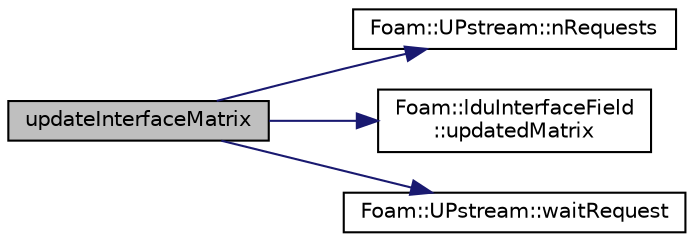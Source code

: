digraph "updateInterfaceMatrix"
{
  bgcolor="transparent";
  edge [fontname="Helvetica",fontsize="10",labelfontname="Helvetica",labelfontsize="10"];
  node [fontname="Helvetica",fontsize="10",shape=record];
  rankdir="LR";
  Node1 [label="updateInterfaceMatrix",height=0.2,width=0.4,color="black", fillcolor="grey75", style="filled", fontcolor="black"];
  Node1 -> Node2 [color="midnightblue",fontsize="10",style="solid",fontname="Helvetica"];
  Node2 [label="Foam::UPstream::nRequests",height=0.2,width=0.4,color="black",URL="$a02880.html#a85d3ef750354c4fb119608680f4e857f",tooltip="Get number of outstanding requests. "];
  Node1 -> Node3 [color="midnightblue",fontsize="10",style="solid",fontname="Helvetica"];
  Node3 [label="Foam::lduInterfaceField\l::updatedMatrix",height=0.2,width=0.4,color="black",URL="$a01308.html#ad21ff98b99489ef4076a28d165247280",tooltip="Whether matrix has been updated. "];
  Node1 -> Node4 [color="midnightblue",fontsize="10",style="solid",fontname="Helvetica"];
  Node4 [label="Foam::UPstream::waitRequest",height=0.2,width=0.4,color="black",URL="$a02880.html#af86bb6951d1badbe6fb7dcfd7bf33456",tooltip="Wait until request i has finished. "];
}
